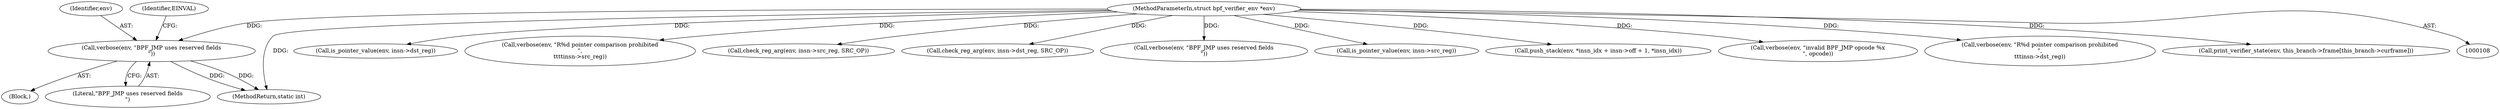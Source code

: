 digraph "0_linux_979d63d50c0c0f7bc537bf821e056cc9fe5abd38_0@pointer" {
"1000212" [label="(Call,verbose(env, \"BPF_JMP uses reserved fields\n\"))"];
"1000109" [label="(MethodParameterIn,struct bpf_verifier_env *env)"];
"1000211" [label="(Block,)"];
"1000497" [label="(Call,is_pointer_value(env, insn->dst_reg))"];
"1000214" [label="(Literal,\"BPF_JMP uses reserved fields\n\")"];
"1000212" [label="(Call,verbose(env, \"BPF_JMP uses reserved fields\n\"))"];
"1000109" [label="(MethodParameterIn,struct bpf_verifier_env *env)"];
"1000194" [label="(Call,verbose(env, \"R%d pointer comparison prohibited\n\",\n\t\t\t\tinsn->src_reg))"];
"1000177" [label="(Call,check_reg_arg(env, insn->src_reg, SRC_OP))"];
"1000220" [label="(Call,check_reg_arg(env, insn->dst_reg, SRC_OP))"];
"1000213" [label="(Identifier,env)"];
"1000529" [label="(MethodReturn,static int)"];
"1000169" [label="(Call,verbose(env, \"BPF_JMP uses reserved fields\n\"))"];
"1000188" [label="(Call,is_pointer_value(env, insn->src_reg))"];
"1000278" [label="(Call,push_stack(env, *insn_idx + insn->off + 1, *insn_idx))"];
"1000147" [label="(Call,verbose(env, \"invalid BPF_JMP opcode %x\n\", opcode))"];
"1000217" [label="(Identifier,EINVAL)"];
"1000503" [label="(Call,verbose(env, \"R%d pointer comparison prohibited\n\",\n\t\t\tinsn->dst_reg))"];
"1000518" [label="(Call,print_verifier_state(env, this_branch->frame[this_branch->curframe]))"];
"1000212" -> "1000211"  [label="AST: "];
"1000212" -> "1000214"  [label="CFG: "];
"1000213" -> "1000212"  [label="AST: "];
"1000214" -> "1000212"  [label="AST: "];
"1000217" -> "1000212"  [label="CFG: "];
"1000212" -> "1000529"  [label="DDG: "];
"1000212" -> "1000529"  [label="DDG: "];
"1000109" -> "1000212"  [label="DDG: "];
"1000109" -> "1000108"  [label="AST: "];
"1000109" -> "1000529"  [label="DDG: "];
"1000109" -> "1000147"  [label="DDG: "];
"1000109" -> "1000169"  [label="DDG: "];
"1000109" -> "1000177"  [label="DDG: "];
"1000109" -> "1000188"  [label="DDG: "];
"1000109" -> "1000194"  [label="DDG: "];
"1000109" -> "1000220"  [label="DDG: "];
"1000109" -> "1000278"  [label="DDG: "];
"1000109" -> "1000497"  [label="DDG: "];
"1000109" -> "1000503"  [label="DDG: "];
"1000109" -> "1000518"  [label="DDG: "];
}
